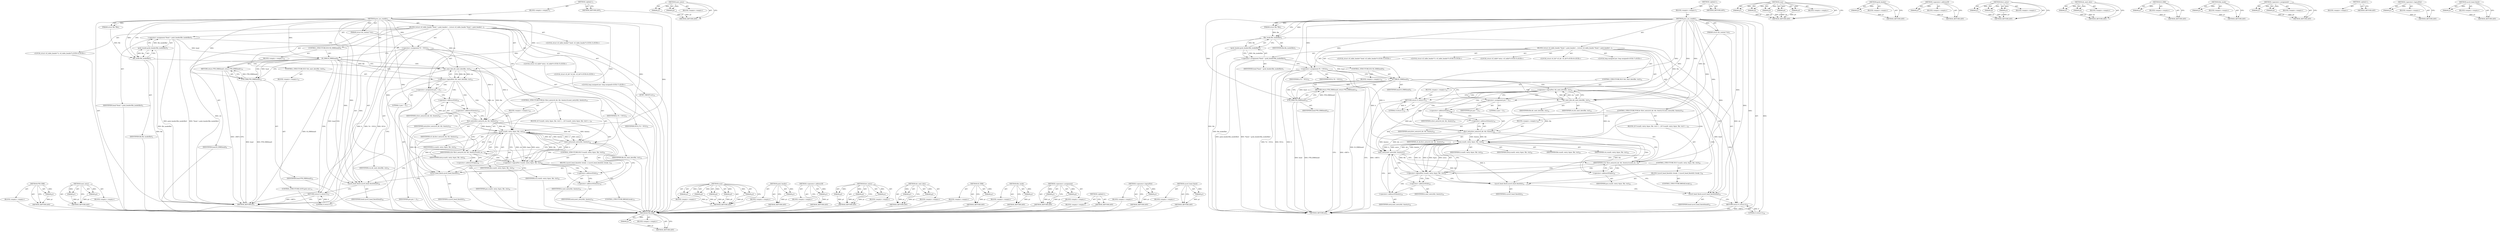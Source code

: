 digraph "sysctl_head_finish" {
vulnerable_121 [label=<(METHOD,PTR_ERR)>];
vulnerable_122 [label=<(PARAM,p1)>];
vulnerable_123 [label=<(BLOCK,&lt;empty&gt;,&lt;empty&gt;)>];
vulnerable_124 [label=<(METHOD_RETURN,ANY)>];
vulnerable_144 [label=<(METHOD,next_entry)>];
vulnerable_145 [label=<(PARAM,p1)>];
vulnerable_146 [label=<(PARAM,p2)>];
vulnerable_147 [label=<(BLOCK,&lt;empty&gt;,&lt;empty&gt;)>];
vulnerable_148 [label=<(METHOD_RETURN,ANY)>];
vulnerable_6 [label=<(METHOD,&lt;global&gt;)<SUB>1</SUB>>];
vulnerable_7 [label=<(BLOCK,&lt;empty&gt;,&lt;empty&gt;)<SUB>1</SUB>>];
vulnerable_8 [label=<(METHOD,proc_sys_readdir)<SUB>1</SUB>>];
vulnerable_9 [label=<(PARAM,struct file *file)<SUB>1</SUB>>];
vulnerable_10 [label=<(PARAM,struct dir_context *ctx)<SUB>1</SUB>>];
vulnerable_11 [label=<(BLOCK,{
	struct ctl_table_header *head = grab_header(...,{
	struct ctl_table_header *head = grab_header(...)<SUB>2</SUB>>];
vulnerable_12 [label="<(LOCAL,struct ctl_table_header* head: ctl_table_header*)<SUB>3</SUB>>"];
vulnerable_13 [label=<(&lt;operator&gt;.assignment,*head = grab_header(file_inode(file)))<SUB>3</SUB>>];
vulnerable_14 [label=<(IDENTIFIER,head,*head = grab_header(file_inode(file)))<SUB>3</SUB>>];
vulnerable_15 [label=<(grab_header,grab_header(file_inode(file)))<SUB>3</SUB>>];
vulnerable_16 [label=<(file_inode,file_inode(file))<SUB>3</SUB>>];
vulnerable_17 [label=<(IDENTIFIER,file,file_inode(file))<SUB>3</SUB>>];
vulnerable_18 [label="<(LOCAL,struct ctl_table_header* h: ctl_table_header*)<SUB>4</SUB>>"];
vulnerable_19 [label=<(&lt;operator&gt;.assignment,*h = NULL)<SUB>4</SUB>>];
vulnerable_20 [label=<(IDENTIFIER,h,*h = NULL)<SUB>4</SUB>>];
vulnerable_21 [label=<(IDENTIFIER,NULL,*h = NULL)<SUB>4</SUB>>];
vulnerable_22 [label="<(LOCAL,struct ctl_table* entry: ctl_table*)<SUB>5</SUB>>"];
vulnerable_23 [label="<(LOCAL,struct ctl_dir* ctl_dir: ctl_dir*)<SUB>6</SUB>>"];
vulnerable_24 [label="<(LOCAL,long unsigned pos: long unsigned)<SUB>7</SUB>>"];
vulnerable_25 [label=<(CONTROL_STRUCTURE,IF,if (IS_ERR(head)))<SUB>9</SUB>>];
vulnerable_26 [label=<(IS_ERR,IS_ERR(head))<SUB>9</SUB>>];
vulnerable_27 [label=<(IDENTIFIER,head,IS_ERR(head))<SUB>9</SUB>>];
vulnerable_28 [label=<(BLOCK,&lt;empty&gt;,&lt;empty&gt;)<SUB>10</SUB>>];
vulnerable_29 [label=<(RETURN,return PTR_ERR(head);,return PTR_ERR(head);)<SUB>10</SUB>>];
vulnerable_30 [label=<(PTR_ERR,PTR_ERR(head))<SUB>10</SUB>>];
vulnerable_31 [label=<(IDENTIFIER,head,PTR_ERR(head))<SUB>10</SUB>>];
vulnerable_32 [label=<(CONTROL_STRUCTURE,IF,if (!dir_emit_dots(file, ctx)))<SUB>14</SUB>>];
vulnerable_33 [label=<(&lt;operator&gt;.logicalNot,!dir_emit_dots(file, ctx))<SUB>14</SUB>>];
vulnerable_34 [label=<(dir_emit_dots,dir_emit_dots(file, ctx))<SUB>14</SUB>>];
vulnerable_35 [label=<(IDENTIFIER,file,dir_emit_dots(file, ctx))<SUB>14</SUB>>];
vulnerable_36 [label=<(IDENTIFIER,ctx,dir_emit_dots(file, ctx))<SUB>14</SUB>>];
vulnerable_37 [label=<(BLOCK,&lt;empty&gt;,&lt;empty&gt;)<SUB>15</SUB>>];
vulnerable_38 [label=<(RETURN,return 0;,return 0;)<SUB>15</SUB>>];
vulnerable_39 [label=<(LITERAL,0,return 0;)<SUB>15</SUB>>];
vulnerable_40 [label=<(&lt;operator&gt;.assignment,pos = 2)<SUB>17</SUB>>];
vulnerable_41 [label=<(IDENTIFIER,pos,pos = 2)<SUB>17</SUB>>];
vulnerable_42 [label=<(LITERAL,2,pos = 2)<SUB>17</SUB>>];
vulnerable_43 [label=<(CONTROL_STRUCTURE,FOR,for (first_entry(ctl_dir, &amp;h, &amp;entry);h;next_entry(&amp;h, &amp;entry)))<SUB>19</SUB>>];
vulnerable_44 [label=<(BLOCK,&lt;empty&gt;,&lt;empty&gt;)<SUB>19</SUB>>];
vulnerable_45 [label=<(first_entry,first_entry(ctl_dir, &amp;h, &amp;entry))<SUB>19</SUB>>];
vulnerable_46 [label=<(IDENTIFIER,ctl_dir,first_entry(ctl_dir, &amp;h, &amp;entry))<SUB>19</SUB>>];
vulnerable_47 [label=<(&lt;operator&gt;.addressOf,&amp;h)<SUB>19</SUB>>];
vulnerable_48 [label=<(IDENTIFIER,h,first_entry(ctl_dir, &amp;h, &amp;entry))<SUB>19</SUB>>];
vulnerable_49 [label=<(&lt;operator&gt;.addressOf,&amp;entry)<SUB>19</SUB>>];
vulnerable_50 [label=<(IDENTIFIER,entry,first_entry(ctl_dir, &amp;h, &amp;entry))<SUB>19</SUB>>];
vulnerable_51 [label=<(IDENTIFIER,h,for (first_entry(ctl_dir, &amp;h, &amp;entry);h;next_en...)<SUB>19</SUB>>];
vulnerable_52 [label=<(next_entry,next_entry(&amp;h, &amp;entry))<SUB>19</SUB>>];
vulnerable_53 [label=<(&lt;operator&gt;.addressOf,&amp;h)<SUB>19</SUB>>];
vulnerable_54 [label=<(IDENTIFIER,h,next_entry(&amp;h, &amp;entry))<SUB>19</SUB>>];
vulnerable_55 [label=<(&lt;operator&gt;.addressOf,&amp;entry)<SUB>19</SUB>>];
vulnerable_56 [label=<(IDENTIFIER,entry,next_entry(&amp;h, &amp;entry))<SUB>19</SUB>>];
vulnerable_57 [label=<(BLOCK,{
		if (!scan(h, entry, &amp;pos, file, ctx)) {
			...,{
		if (!scan(h, entry, &amp;pos, file, ctx)) {
			...)<SUB>19</SUB>>];
vulnerable_58 [label=<(CONTROL_STRUCTURE,IF,if (!scan(h, entry, &amp;pos, file, ctx)))<SUB>20</SUB>>];
vulnerable_59 [label=<(&lt;operator&gt;.logicalNot,!scan(h, entry, &amp;pos, file, ctx))<SUB>20</SUB>>];
vulnerable_60 [label=<(scan,scan(h, entry, &amp;pos, file, ctx))<SUB>20</SUB>>];
vulnerable_61 [label=<(IDENTIFIER,h,scan(h, entry, &amp;pos, file, ctx))<SUB>20</SUB>>];
vulnerable_62 [label=<(IDENTIFIER,entry,scan(h, entry, &amp;pos, file, ctx))<SUB>20</SUB>>];
vulnerable_63 [label=<(&lt;operator&gt;.addressOf,&amp;pos)<SUB>20</SUB>>];
vulnerable_64 [label=<(IDENTIFIER,pos,scan(h, entry, &amp;pos, file, ctx))<SUB>20</SUB>>];
vulnerable_65 [label=<(IDENTIFIER,file,scan(h, entry, &amp;pos, file, ctx))<SUB>20</SUB>>];
vulnerable_66 [label=<(IDENTIFIER,ctx,scan(h, entry, &amp;pos, file, ctx))<SUB>20</SUB>>];
vulnerable_67 [label=<(BLOCK,{
			sysctl_head_finish(h);
 			break;
 		},{
			sysctl_head_finish(h);
 			break;
 		})<SUB>20</SUB>>];
vulnerable_68 [label=<(sysctl_head_finish,sysctl_head_finish(h))<SUB>21</SUB>>];
vulnerable_69 [label=<(IDENTIFIER,h,sysctl_head_finish(h))<SUB>21</SUB>>];
vulnerable_70 [label=<(CONTROL_STRUCTURE,BREAK,break;)<SUB>22</SUB>>];
vulnerable_71 [label=<(sysctl_head_finish,sysctl_head_finish(head))<SUB>25</SUB>>];
vulnerable_72 [label=<(IDENTIFIER,head,sysctl_head_finish(head))<SUB>25</SUB>>];
vulnerable_73 [label=<(RETURN,return 0;,return 0;)<SUB>26</SUB>>];
vulnerable_74 [label=<(LITERAL,0,return 0;)<SUB>26</SUB>>];
vulnerable_75 [label=<(METHOD_RETURN,int)<SUB>1</SUB>>];
vulnerable_77 [label=<(METHOD_RETURN,ANY)<SUB>1</SUB>>];
vulnerable_149 [label=<(METHOD,scan)>];
vulnerable_150 [label=<(PARAM,p1)>];
vulnerable_151 [label=<(PARAM,p2)>];
vulnerable_152 [label=<(PARAM,p3)>];
vulnerable_153 [label=<(PARAM,p4)>];
vulnerable_154 [label=<(PARAM,p5)>];
vulnerable_155 [label=<(BLOCK,&lt;empty&gt;,&lt;empty&gt;)>];
vulnerable_156 [label=<(METHOD_RETURN,ANY)>];
vulnerable_109 [label=<(METHOD,grab_header)>];
vulnerable_110 [label=<(PARAM,p1)>];
vulnerable_111 [label=<(BLOCK,&lt;empty&gt;,&lt;empty&gt;)>];
vulnerable_112 [label=<(METHOD_RETURN,ANY)>];
vulnerable_140 [label=<(METHOD,&lt;operator&gt;.addressOf)>];
vulnerable_141 [label=<(PARAM,p1)>];
vulnerable_142 [label=<(BLOCK,&lt;empty&gt;,&lt;empty&gt;)>];
vulnerable_143 [label=<(METHOD_RETURN,ANY)>];
vulnerable_134 [label=<(METHOD,first_entry)>];
vulnerable_135 [label=<(PARAM,p1)>];
vulnerable_136 [label=<(PARAM,p2)>];
vulnerable_137 [label=<(PARAM,p3)>];
vulnerable_138 [label=<(BLOCK,&lt;empty&gt;,&lt;empty&gt;)>];
vulnerable_139 [label=<(METHOD_RETURN,ANY)>];
vulnerable_129 [label=<(METHOD,dir_emit_dots)>];
vulnerable_130 [label=<(PARAM,p1)>];
vulnerable_131 [label=<(PARAM,p2)>];
vulnerable_132 [label=<(BLOCK,&lt;empty&gt;,&lt;empty&gt;)>];
vulnerable_133 [label=<(METHOD_RETURN,ANY)>];
vulnerable_117 [label=<(METHOD,IS_ERR)>];
vulnerable_118 [label=<(PARAM,p1)>];
vulnerable_119 [label=<(BLOCK,&lt;empty&gt;,&lt;empty&gt;)>];
vulnerable_120 [label=<(METHOD_RETURN,ANY)>];
vulnerable_113 [label=<(METHOD,file_inode)>];
vulnerable_114 [label=<(PARAM,p1)>];
vulnerable_115 [label=<(BLOCK,&lt;empty&gt;,&lt;empty&gt;)>];
vulnerable_116 [label=<(METHOD_RETURN,ANY)>];
vulnerable_104 [label=<(METHOD,&lt;operator&gt;.assignment)>];
vulnerable_105 [label=<(PARAM,p1)>];
vulnerable_106 [label=<(PARAM,p2)>];
vulnerable_107 [label=<(BLOCK,&lt;empty&gt;,&lt;empty&gt;)>];
vulnerable_108 [label=<(METHOD_RETURN,ANY)>];
vulnerable_98 [label=<(METHOD,&lt;global&gt;)<SUB>1</SUB>>];
vulnerable_99 [label=<(BLOCK,&lt;empty&gt;,&lt;empty&gt;)>];
vulnerable_100 [label=<(METHOD_RETURN,ANY)>];
vulnerable_125 [label=<(METHOD,&lt;operator&gt;.logicalNot)>];
vulnerable_126 [label=<(PARAM,p1)>];
vulnerable_127 [label=<(BLOCK,&lt;empty&gt;,&lt;empty&gt;)>];
vulnerable_128 [label=<(METHOD_RETURN,ANY)>];
vulnerable_157 [label=<(METHOD,sysctl_head_finish)>];
vulnerable_158 [label=<(PARAM,p1)>];
vulnerable_159 [label=<(BLOCK,&lt;empty&gt;,&lt;empty&gt;)>];
vulnerable_160 [label=<(METHOD_RETURN,ANY)>];
fixed_121 [label=<(METHOD,PTR_ERR)>];
fixed_122 [label=<(PARAM,p1)>];
fixed_123 [label=<(BLOCK,&lt;empty&gt;,&lt;empty&gt;)>];
fixed_124 [label=<(METHOD_RETURN,ANY)>];
fixed_144 [label=<(METHOD,next_entry)>];
fixed_145 [label=<(PARAM,p1)>];
fixed_146 [label=<(PARAM,p2)>];
fixed_147 [label=<(BLOCK,&lt;empty&gt;,&lt;empty&gt;)>];
fixed_148 [label=<(METHOD_RETURN,ANY)>];
fixed_6 [label=<(METHOD,&lt;global&gt;)<SUB>1</SUB>>];
fixed_7 [label=<(BLOCK,&lt;empty&gt;,&lt;empty&gt;)<SUB>1</SUB>>];
fixed_8 [label=<(METHOD,proc_sys_readdir)<SUB>1</SUB>>];
fixed_9 [label=<(PARAM,struct file *file)<SUB>1</SUB>>];
fixed_10 [label=<(PARAM,struct dir_context *ctx)<SUB>1</SUB>>];
fixed_11 [label=<(BLOCK,{
	struct ctl_table_header *head = grab_header(...,{
	struct ctl_table_header *head = grab_header(...)<SUB>2</SUB>>];
fixed_12 [label="<(LOCAL,struct ctl_table_header* head: ctl_table_header*)<SUB>3</SUB>>"];
fixed_13 [label=<(&lt;operator&gt;.assignment,*head = grab_header(file_inode(file)))<SUB>3</SUB>>];
fixed_14 [label=<(IDENTIFIER,head,*head = grab_header(file_inode(file)))<SUB>3</SUB>>];
fixed_15 [label=<(grab_header,grab_header(file_inode(file)))<SUB>3</SUB>>];
fixed_16 [label=<(file_inode,file_inode(file))<SUB>3</SUB>>];
fixed_17 [label=<(IDENTIFIER,file,file_inode(file))<SUB>3</SUB>>];
fixed_18 [label="<(LOCAL,struct ctl_table_header* h: ctl_table_header*)<SUB>4</SUB>>"];
fixed_19 [label=<(&lt;operator&gt;.assignment,*h = NULL)<SUB>4</SUB>>];
fixed_20 [label=<(IDENTIFIER,h,*h = NULL)<SUB>4</SUB>>];
fixed_21 [label=<(IDENTIFIER,NULL,*h = NULL)<SUB>4</SUB>>];
fixed_22 [label="<(LOCAL,struct ctl_table* entry: ctl_table*)<SUB>5</SUB>>"];
fixed_23 [label="<(LOCAL,struct ctl_dir* ctl_dir: ctl_dir*)<SUB>6</SUB>>"];
fixed_24 [label="<(LOCAL,long unsigned pos: long unsigned)<SUB>7</SUB>>"];
fixed_25 [label=<(CONTROL_STRUCTURE,IF,if (IS_ERR(head)))<SUB>9</SUB>>];
fixed_26 [label=<(IS_ERR,IS_ERR(head))<SUB>9</SUB>>];
fixed_27 [label=<(IDENTIFIER,head,IS_ERR(head))<SUB>9</SUB>>];
fixed_28 [label=<(BLOCK,&lt;empty&gt;,&lt;empty&gt;)<SUB>10</SUB>>];
fixed_29 [label=<(RETURN,return PTR_ERR(head);,return PTR_ERR(head);)<SUB>10</SUB>>];
fixed_30 [label=<(PTR_ERR,PTR_ERR(head))<SUB>10</SUB>>];
fixed_31 [label=<(IDENTIFIER,head,PTR_ERR(head))<SUB>10</SUB>>];
fixed_32 [label=<(CONTROL_STRUCTURE,IF,if (!dir_emit_dots(file, ctx)))<SUB>14</SUB>>];
fixed_33 [label=<(&lt;operator&gt;.logicalNot,!dir_emit_dots(file, ctx))<SUB>14</SUB>>];
fixed_34 [label=<(dir_emit_dots,dir_emit_dots(file, ctx))<SUB>14</SUB>>];
fixed_35 [label=<(IDENTIFIER,file,dir_emit_dots(file, ctx))<SUB>14</SUB>>];
fixed_36 [label=<(IDENTIFIER,ctx,dir_emit_dots(file, ctx))<SUB>14</SUB>>];
fixed_37 [label=<(BLOCK,&lt;empty&gt;,&lt;empty&gt;)<SUB>15</SUB>>];
fixed_38 [label=<(CONTROL_STRUCTURE,GOTO,goto out;)<SUB>15</SUB>>];
fixed_39 [label=<(&lt;operator&gt;.assignment,pos = 2)<SUB>17</SUB>>];
fixed_40 [label=<(IDENTIFIER,pos,pos = 2)<SUB>17</SUB>>];
fixed_41 [label=<(LITERAL,2,pos = 2)<SUB>17</SUB>>];
fixed_42 [label=<(CONTROL_STRUCTURE,FOR,for (first_entry(ctl_dir, &amp;h, &amp;entry);h;next_entry(&amp;h, &amp;entry)))<SUB>19</SUB>>];
fixed_43 [label=<(BLOCK,&lt;empty&gt;,&lt;empty&gt;)<SUB>19</SUB>>];
fixed_44 [label=<(first_entry,first_entry(ctl_dir, &amp;h, &amp;entry))<SUB>19</SUB>>];
fixed_45 [label=<(IDENTIFIER,ctl_dir,first_entry(ctl_dir, &amp;h, &amp;entry))<SUB>19</SUB>>];
fixed_46 [label=<(&lt;operator&gt;.addressOf,&amp;h)<SUB>19</SUB>>];
fixed_47 [label=<(IDENTIFIER,h,first_entry(ctl_dir, &amp;h, &amp;entry))<SUB>19</SUB>>];
fixed_48 [label=<(&lt;operator&gt;.addressOf,&amp;entry)<SUB>19</SUB>>];
fixed_49 [label=<(IDENTIFIER,entry,first_entry(ctl_dir, &amp;h, &amp;entry))<SUB>19</SUB>>];
fixed_50 [label=<(IDENTIFIER,h,for (first_entry(ctl_dir, &amp;h, &amp;entry);h;next_en...)<SUB>19</SUB>>];
fixed_51 [label=<(next_entry,next_entry(&amp;h, &amp;entry))<SUB>19</SUB>>];
fixed_52 [label=<(&lt;operator&gt;.addressOf,&amp;h)<SUB>19</SUB>>];
fixed_53 [label=<(IDENTIFIER,h,next_entry(&amp;h, &amp;entry))<SUB>19</SUB>>];
fixed_54 [label=<(&lt;operator&gt;.addressOf,&amp;entry)<SUB>19</SUB>>];
fixed_55 [label=<(IDENTIFIER,entry,next_entry(&amp;h, &amp;entry))<SUB>19</SUB>>];
fixed_56 [label=<(BLOCK,{
		if (!scan(h, entry, &amp;pos, file, ctx)) {
			...,{
		if (!scan(h, entry, &amp;pos, file, ctx)) {
			...)<SUB>19</SUB>>];
fixed_57 [label=<(CONTROL_STRUCTURE,IF,if (!scan(h, entry, &amp;pos, file, ctx)))<SUB>20</SUB>>];
fixed_58 [label=<(&lt;operator&gt;.logicalNot,!scan(h, entry, &amp;pos, file, ctx))<SUB>20</SUB>>];
fixed_59 [label=<(scan,scan(h, entry, &amp;pos, file, ctx))<SUB>20</SUB>>];
fixed_60 [label=<(IDENTIFIER,h,scan(h, entry, &amp;pos, file, ctx))<SUB>20</SUB>>];
fixed_61 [label=<(IDENTIFIER,entry,scan(h, entry, &amp;pos, file, ctx))<SUB>20</SUB>>];
fixed_62 [label=<(&lt;operator&gt;.addressOf,&amp;pos)<SUB>20</SUB>>];
fixed_63 [label=<(IDENTIFIER,pos,scan(h, entry, &amp;pos, file, ctx))<SUB>20</SUB>>];
fixed_64 [label=<(IDENTIFIER,file,scan(h, entry, &amp;pos, file, ctx))<SUB>20</SUB>>];
fixed_65 [label=<(IDENTIFIER,ctx,scan(h, entry, &amp;pos, file, ctx))<SUB>20</SUB>>];
fixed_66 [label=<(BLOCK,{
			sysctl_head_finish(h);
 			break;
 		},{
			sysctl_head_finish(h);
 			break;
 		})<SUB>20</SUB>>];
fixed_67 [label=<(sysctl_head_finish,sysctl_head_finish(h))<SUB>21</SUB>>];
fixed_68 [label=<(IDENTIFIER,h,sysctl_head_finish(h))<SUB>21</SUB>>];
fixed_69 [label=<(CONTROL_STRUCTURE,BREAK,break;)<SUB>22</SUB>>];
fixed_70 [label=<(JUMP_TARGET,out)<SUB>25</SUB>>];
fixed_71 [label=<(sysctl_head_finish,sysctl_head_finish(head))<SUB>26</SUB>>];
fixed_72 [label=<(IDENTIFIER,head,sysctl_head_finish(head))<SUB>26</SUB>>];
fixed_73 [label=<(RETURN,return 0;,return 0;)<SUB>27</SUB>>];
fixed_74 [label=<(LITERAL,0,return 0;)<SUB>27</SUB>>];
fixed_75 [label=<(METHOD_RETURN,int)<SUB>1</SUB>>];
fixed_77 [label=<(METHOD_RETURN,ANY)<SUB>1</SUB>>];
fixed_149 [label=<(METHOD,scan)>];
fixed_150 [label=<(PARAM,p1)>];
fixed_151 [label=<(PARAM,p2)>];
fixed_152 [label=<(PARAM,p3)>];
fixed_153 [label=<(PARAM,p4)>];
fixed_154 [label=<(PARAM,p5)>];
fixed_155 [label=<(BLOCK,&lt;empty&gt;,&lt;empty&gt;)>];
fixed_156 [label=<(METHOD_RETURN,ANY)>];
fixed_109 [label=<(METHOD,grab_header)>];
fixed_110 [label=<(PARAM,p1)>];
fixed_111 [label=<(BLOCK,&lt;empty&gt;,&lt;empty&gt;)>];
fixed_112 [label=<(METHOD_RETURN,ANY)>];
fixed_140 [label=<(METHOD,&lt;operator&gt;.addressOf)>];
fixed_141 [label=<(PARAM,p1)>];
fixed_142 [label=<(BLOCK,&lt;empty&gt;,&lt;empty&gt;)>];
fixed_143 [label=<(METHOD_RETURN,ANY)>];
fixed_134 [label=<(METHOD,first_entry)>];
fixed_135 [label=<(PARAM,p1)>];
fixed_136 [label=<(PARAM,p2)>];
fixed_137 [label=<(PARAM,p3)>];
fixed_138 [label=<(BLOCK,&lt;empty&gt;,&lt;empty&gt;)>];
fixed_139 [label=<(METHOD_RETURN,ANY)>];
fixed_129 [label=<(METHOD,dir_emit_dots)>];
fixed_130 [label=<(PARAM,p1)>];
fixed_131 [label=<(PARAM,p2)>];
fixed_132 [label=<(BLOCK,&lt;empty&gt;,&lt;empty&gt;)>];
fixed_133 [label=<(METHOD_RETURN,ANY)>];
fixed_117 [label=<(METHOD,IS_ERR)>];
fixed_118 [label=<(PARAM,p1)>];
fixed_119 [label=<(BLOCK,&lt;empty&gt;,&lt;empty&gt;)>];
fixed_120 [label=<(METHOD_RETURN,ANY)>];
fixed_113 [label=<(METHOD,file_inode)>];
fixed_114 [label=<(PARAM,p1)>];
fixed_115 [label=<(BLOCK,&lt;empty&gt;,&lt;empty&gt;)>];
fixed_116 [label=<(METHOD_RETURN,ANY)>];
fixed_104 [label=<(METHOD,&lt;operator&gt;.assignment)>];
fixed_105 [label=<(PARAM,p1)>];
fixed_106 [label=<(PARAM,p2)>];
fixed_107 [label=<(BLOCK,&lt;empty&gt;,&lt;empty&gt;)>];
fixed_108 [label=<(METHOD_RETURN,ANY)>];
fixed_98 [label=<(METHOD,&lt;global&gt;)<SUB>1</SUB>>];
fixed_99 [label=<(BLOCK,&lt;empty&gt;,&lt;empty&gt;)>];
fixed_100 [label=<(METHOD_RETURN,ANY)>];
fixed_125 [label=<(METHOD,&lt;operator&gt;.logicalNot)>];
fixed_126 [label=<(PARAM,p1)>];
fixed_127 [label=<(BLOCK,&lt;empty&gt;,&lt;empty&gt;)>];
fixed_128 [label=<(METHOD_RETURN,ANY)>];
fixed_157 [label=<(METHOD,sysctl_head_finish)>];
fixed_158 [label=<(PARAM,p1)>];
fixed_159 [label=<(BLOCK,&lt;empty&gt;,&lt;empty&gt;)>];
fixed_160 [label=<(METHOD_RETURN,ANY)>];
vulnerable_121 -> vulnerable_122  [key=0, label="AST: "];
vulnerable_121 -> vulnerable_122  [key=1, label="DDG: "];
vulnerable_121 -> vulnerable_123  [key=0, label="AST: "];
vulnerable_121 -> vulnerable_124  [key=0, label="AST: "];
vulnerable_121 -> vulnerable_124  [key=1, label="CFG: "];
vulnerable_122 -> vulnerable_124  [key=0, label="DDG: p1"];
vulnerable_144 -> vulnerable_145  [key=0, label="AST: "];
vulnerable_144 -> vulnerable_145  [key=1, label="DDG: "];
vulnerable_144 -> vulnerable_147  [key=0, label="AST: "];
vulnerable_144 -> vulnerable_146  [key=0, label="AST: "];
vulnerable_144 -> vulnerable_146  [key=1, label="DDG: "];
vulnerable_144 -> vulnerable_148  [key=0, label="AST: "];
vulnerable_144 -> vulnerable_148  [key=1, label="CFG: "];
vulnerable_145 -> vulnerable_148  [key=0, label="DDG: p1"];
vulnerable_146 -> vulnerable_148  [key=0, label="DDG: p2"];
vulnerable_6 -> vulnerable_7  [key=0, label="AST: "];
vulnerable_6 -> vulnerable_77  [key=0, label="AST: "];
vulnerable_6 -> vulnerable_77  [key=1, label="CFG: "];
vulnerable_7 -> vulnerable_8  [key=0, label="AST: "];
vulnerable_8 -> vulnerable_9  [key=0, label="AST: "];
vulnerable_8 -> vulnerable_9  [key=1, label="DDG: "];
vulnerable_8 -> vulnerable_10  [key=0, label="AST: "];
vulnerable_8 -> vulnerable_10  [key=1, label="DDG: "];
vulnerable_8 -> vulnerable_11  [key=0, label="AST: "];
vulnerable_8 -> vulnerable_75  [key=0, label="AST: "];
vulnerable_8 -> vulnerable_16  [key=0, label="CFG: "];
vulnerable_8 -> vulnerable_16  [key=1, label="DDG: "];
vulnerable_8 -> vulnerable_19  [key=0, label="DDG: "];
vulnerable_8 -> vulnerable_40  [key=0, label="DDG: "];
vulnerable_8 -> vulnerable_73  [key=0, label="DDG: "];
vulnerable_8 -> vulnerable_51  [key=0, label="DDG: "];
vulnerable_8 -> vulnerable_71  [key=0, label="DDG: "];
vulnerable_8 -> vulnerable_74  [key=0, label="DDG: "];
vulnerable_8 -> vulnerable_26  [key=0, label="DDG: "];
vulnerable_8 -> vulnerable_38  [key=0, label="DDG: "];
vulnerable_8 -> vulnerable_52  [key=0, label="DDG: "];
vulnerable_8 -> vulnerable_34  [key=0, label="DDG: "];
vulnerable_8 -> vulnerable_39  [key=0, label="DDG: "];
vulnerable_8 -> vulnerable_45  [key=0, label="DDG: "];
vulnerable_8 -> vulnerable_30  [key=0, label="DDG: "];
vulnerable_8 -> vulnerable_60  [key=0, label="DDG: "];
vulnerable_8 -> vulnerable_68  [key=0, label="DDG: "];
vulnerable_9 -> vulnerable_16  [key=0, label="DDG: file"];
vulnerable_10 -> vulnerable_75  [key=0, label="DDG: ctx"];
vulnerable_10 -> vulnerable_34  [key=0, label="DDG: ctx"];
vulnerable_11 -> vulnerable_12  [key=0, label="AST: "];
vulnerable_11 -> vulnerable_13  [key=0, label="AST: "];
vulnerable_11 -> vulnerable_18  [key=0, label="AST: "];
vulnerable_11 -> vulnerable_19  [key=0, label="AST: "];
vulnerable_11 -> vulnerable_22  [key=0, label="AST: "];
vulnerable_11 -> vulnerable_23  [key=0, label="AST: "];
vulnerable_11 -> vulnerable_24  [key=0, label="AST: "];
vulnerable_11 -> vulnerable_25  [key=0, label="AST: "];
vulnerable_11 -> vulnerable_32  [key=0, label="AST: "];
vulnerable_11 -> vulnerable_40  [key=0, label="AST: "];
vulnerable_11 -> vulnerable_43  [key=0, label="AST: "];
vulnerable_11 -> vulnerable_71  [key=0, label="AST: "];
vulnerable_11 -> vulnerable_73  [key=0, label="AST: "];
vulnerable_13 -> vulnerable_14  [key=0, label="AST: "];
vulnerable_13 -> vulnerable_15  [key=0, label="AST: "];
vulnerable_13 -> vulnerable_19  [key=0, label="CFG: "];
vulnerable_13 -> vulnerable_75  [key=0, label="DDG: grab_header(file_inode(file))"];
vulnerable_13 -> vulnerable_75  [key=1, label="DDG: *head = grab_header(file_inode(file))"];
vulnerable_13 -> vulnerable_26  [key=0, label="DDG: head"];
vulnerable_15 -> vulnerable_16  [key=0, label="AST: "];
vulnerable_15 -> vulnerable_13  [key=0, label="CFG: "];
vulnerable_15 -> vulnerable_13  [key=1, label="DDG: file_inode(file)"];
vulnerable_15 -> vulnerable_75  [key=0, label="DDG: file_inode(file)"];
vulnerable_16 -> vulnerable_17  [key=0, label="AST: "];
vulnerable_16 -> vulnerable_15  [key=0, label="CFG: "];
vulnerable_16 -> vulnerable_15  [key=1, label="DDG: file"];
vulnerable_16 -> vulnerable_75  [key=0, label="DDG: file"];
vulnerable_16 -> vulnerable_34  [key=0, label="DDG: file"];
vulnerable_19 -> vulnerable_20  [key=0, label="AST: "];
vulnerable_19 -> vulnerable_21  [key=0, label="AST: "];
vulnerable_19 -> vulnerable_26  [key=0, label="CFG: "];
vulnerable_19 -> vulnerable_75  [key=0, label="DDG: h"];
vulnerable_19 -> vulnerable_75  [key=1, label="DDG: *h = NULL"];
vulnerable_19 -> vulnerable_75  [key=2, label="DDG: NULL"];
vulnerable_19 -> vulnerable_45  [key=0, label="DDG: h"];
vulnerable_19 -> vulnerable_60  [key=0, label="DDG: h"];
vulnerable_25 -> vulnerable_26  [key=0, label="AST: "];
vulnerable_25 -> vulnerable_28  [key=0, label="AST: "];
vulnerable_26 -> vulnerable_27  [key=0, label="AST: "];
vulnerable_26 -> vulnerable_30  [key=0, label="CFG: "];
vulnerable_26 -> vulnerable_30  [key=1, label="DDG: head"];
vulnerable_26 -> vulnerable_30  [key=2, label="CDG: "];
vulnerable_26 -> vulnerable_34  [key=0, label="CFG: "];
vulnerable_26 -> vulnerable_34  [key=1, label="CDG: "];
vulnerable_26 -> vulnerable_75  [key=0, label="DDG: IS_ERR(head)"];
vulnerable_26 -> vulnerable_71  [key=0, label="DDG: head"];
vulnerable_26 -> vulnerable_33  [key=0, label="CDG: "];
vulnerable_26 -> vulnerable_29  [key=0, label="CDG: "];
vulnerable_28 -> vulnerable_29  [key=0, label="AST: "];
vulnerable_29 -> vulnerable_30  [key=0, label="AST: "];
vulnerable_29 -> vulnerable_75  [key=0, label="CFG: "];
vulnerable_29 -> vulnerable_75  [key=1, label="DDG: &lt;RET&gt;"];
vulnerable_30 -> vulnerable_31  [key=0, label="AST: "];
vulnerable_30 -> vulnerable_29  [key=0, label="CFG: "];
vulnerable_30 -> vulnerable_29  [key=1, label="DDG: PTR_ERR(head)"];
vulnerable_30 -> vulnerable_75  [key=0, label="DDG: head"];
vulnerable_30 -> vulnerable_75  [key=1, label="DDG: PTR_ERR(head)"];
vulnerable_32 -> vulnerable_33  [key=0, label="AST: "];
vulnerable_32 -> vulnerable_37  [key=0, label="AST: "];
vulnerable_33 -> vulnerable_34  [key=0, label="AST: "];
vulnerable_33 -> vulnerable_38  [key=0, label="CFG: "];
vulnerable_33 -> vulnerable_38  [key=1, label="CDG: "];
vulnerable_33 -> vulnerable_40  [key=0, label="CFG: "];
vulnerable_33 -> vulnerable_40  [key=1, label="CDG: "];
vulnerable_33 -> vulnerable_47  [key=0, label="CDG: "];
vulnerable_33 -> vulnerable_49  [key=0, label="CDG: "];
vulnerable_33 -> vulnerable_73  [key=0, label="CDG: "];
vulnerable_33 -> vulnerable_51  [key=0, label="CDG: "];
vulnerable_33 -> vulnerable_71  [key=0, label="CDG: "];
vulnerable_33 -> vulnerable_45  [key=0, label="CDG: "];
vulnerable_34 -> vulnerable_35  [key=0, label="AST: "];
vulnerable_34 -> vulnerable_36  [key=0, label="AST: "];
vulnerable_34 -> vulnerable_33  [key=0, label="CFG: "];
vulnerable_34 -> vulnerable_33  [key=1, label="DDG: file"];
vulnerable_34 -> vulnerable_33  [key=2, label="DDG: ctx"];
vulnerable_34 -> vulnerable_60  [key=0, label="DDG: file"];
vulnerable_34 -> vulnerable_60  [key=1, label="DDG: ctx"];
vulnerable_37 -> vulnerable_38  [key=0, label="AST: "];
vulnerable_38 -> vulnerable_39  [key=0, label="AST: "];
vulnerable_38 -> vulnerable_75  [key=0, label="CFG: "];
vulnerable_38 -> vulnerable_75  [key=1, label="DDG: &lt;RET&gt;"];
vulnerable_39 -> vulnerable_38  [key=0, label="DDG: 0"];
vulnerable_40 -> vulnerable_41  [key=0, label="AST: "];
vulnerable_40 -> vulnerable_42  [key=0, label="AST: "];
vulnerable_40 -> vulnerable_47  [key=0, label="CFG: "];
vulnerable_40 -> vulnerable_60  [key=0, label="DDG: pos"];
vulnerable_43 -> vulnerable_44  [key=0, label="AST: "];
vulnerable_43 -> vulnerable_51  [key=0, label="AST: "];
vulnerable_43 -> vulnerable_52  [key=0, label="AST: "];
vulnerable_43 -> vulnerable_57  [key=0, label="AST: "];
vulnerable_44 -> vulnerable_45  [key=0, label="AST: "];
vulnerable_45 -> vulnerable_46  [key=0, label="AST: "];
vulnerable_45 -> vulnerable_47  [key=0, label="AST: "];
vulnerable_45 -> vulnerable_49  [key=0, label="AST: "];
vulnerable_45 -> vulnerable_51  [key=0, label="CFG: "];
vulnerable_45 -> vulnerable_52  [key=0, label="DDG: &amp;h"];
vulnerable_45 -> vulnerable_52  [key=1, label="DDG: &amp;entry"];
vulnerable_45 -> vulnerable_60  [key=0, label="DDG: &amp;h"];
vulnerable_45 -> vulnerable_60  [key=1, label="DDG: &amp;entry"];
vulnerable_45 -> vulnerable_68  [key=0, label="DDG: &amp;h"];
vulnerable_47 -> vulnerable_48  [key=0, label="AST: "];
vulnerable_47 -> vulnerable_49  [key=0, label="CFG: "];
vulnerable_49 -> vulnerable_50  [key=0, label="AST: "];
vulnerable_49 -> vulnerable_45  [key=0, label="CFG: "];
vulnerable_51 -> vulnerable_63  [key=0, label="CFG: "];
vulnerable_51 -> vulnerable_63  [key=1, label="CDG: "];
vulnerable_51 -> vulnerable_71  [key=0, label="CFG: "];
vulnerable_51 -> vulnerable_60  [key=0, label="CDG: "];
vulnerable_51 -> vulnerable_59  [key=0, label="CDG: "];
vulnerable_52 -> vulnerable_53  [key=0, label="AST: "];
vulnerable_52 -> vulnerable_55  [key=0, label="AST: "];
vulnerable_52 -> vulnerable_51  [key=0, label="CFG: "];
vulnerable_52 -> vulnerable_60  [key=0, label="DDG: &amp;h"];
vulnerable_52 -> vulnerable_60  [key=1, label="DDG: &amp;entry"];
vulnerable_52 -> vulnerable_68  [key=0, label="DDG: &amp;h"];
vulnerable_53 -> vulnerable_54  [key=0, label="AST: "];
vulnerable_53 -> vulnerable_55  [key=0, label="CFG: "];
vulnerable_55 -> vulnerable_56  [key=0, label="AST: "];
vulnerable_55 -> vulnerable_52  [key=0, label="CFG: "];
vulnerable_57 -> vulnerable_58  [key=0, label="AST: "];
vulnerable_58 -> vulnerable_59  [key=0, label="AST: "];
vulnerable_58 -> vulnerable_67  [key=0, label="AST: "];
vulnerable_59 -> vulnerable_60  [key=0, label="AST: "];
vulnerable_59 -> vulnerable_68  [key=0, label="CFG: "];
vulnerable_59 -> vulnerable_68  [key=1, label="CDG: "];
vulnerable_59 -> vulnerable_53  [key=0, label="CFG: "];
vulnerable_59 -> vulnerable_53  [key=1, label="CDG: "];
vulnerable_59 -> vulnerable_51  [key=0, label="CDG: "];
vulnerable_59 -> vulnerable_52  [key=0, label="CDG: "];
vulnerable_59 -> vulnerable_55  [key=0, label="CDG: "];
vulnerable_60 -> vulnerable_61  [key=0, label="AST: "];
vulnerable_60 -> vulnerable_62  [key=0, label="AST: "];
vulnerable_60 -> vulnerable_63  [key=0, label="AST: "];
vulnerable_60 -> vulnerable_65  [key=0, label="AST: "];
vulnerable_60 -> vulnerable_66  [key=0, label="AST: "];
vulnerable_60 -> vulnerable_59  [key=0, label="CFG: "];
vulnerable_60 -> vulnerable_59  [key=1, label="DDG: file"];
vulnerable_60 -> vulnerable_59  [key=2, label="DDG: ctx"];
vulnerable_60 -> vulnerable_59  [key=3, label="DDG: h"];
vulnerable_60 -> vulnerable_59  [key=4, label="DDG: entry"];
vulnerable_60 -> vulnerable_59  [key=5, label="DDG: &amp;pos"];
vulnerable_60 -> vulnerable_52  [key=0, label="DDG: h"];
vulnerable_60 -> vulnerable_52  [key=1, label="DDG: entry"];
vulnerable_60 -> vulnerable_68  [key=0, label="DDG: h"];
vulnerable_63 -> vulnerable_64  [key=0, label="AST: "];
vulnerable_63 -> vulnerable_60  [key=0, label="CFG: "];
vulnerable_67 -> vulnerable_68  [key=0, label="AST: "];
vulnerable_67 -> vulnerable_70  [key=0, label="AST: "];
vulnerable_68 -> vulnerable_69  [key=0, label="AST: "];
vulnerable_68 -> vulnerable_71  [key=0, label="CFG: "];
vulnerable_71 -> vulnerable_72  [key=0, label="AST: "];
vulnerable_71 -> vulnerable_73  [key=0, label="CFG: "];
vulnerable_73 -> vulnerable_74  [key=0, label="AST: "];
vulnerable_73 -> vulnerable_75  [key=0, label="CFG: "];
vulnerable_73 -> vulnerable_75  [key=1, label="DDG: &lt;RET&gt;"];
vulnerable_74 -> vulnerable_73  [key=0, label="DDG: 0"];
vulnerable_149 -> vulnerable_150  [key=0, label="AST: "];
vulnerable_149 -> vulnerable_150  [key=1, label="DDG: "];
vulnerable_149 -> vulnerable_155  [key=0, label="AST: "];
vulnerable_149 -> vulnerable_151  [key=0, label="AST: "];
vulnerable_149 -> vulnerable_151  [key=1, label="DDG: "];
vulnerable_149 -> vulnerable_156  [key=0, label="AST: "];
vulnerable_149 -> vulnerable_156  [key=1, label="CFG: "];
vulnerable_149 -> vulnerable_152  [key=0, label="AST: "];
vulnerable_149 -> vulnerable_152  [key=1, label="DDG: "];
vulnerable_149 -> vulnerable_153  [key=0, label="AST: "];
vulnerable_149 -> vulnerable_153  [key=1, label="DDG: "];
vulnerable_149 -> vulnerable_154  [key=0, label="AST: "];
vulnerable_149 -> vulnerable_154  [key=1, label="DDG: "];
vulnerable_150 -> vulnerable_156  [key=0, label="DDG: p1"];
vulnerable_151 -> vulnerable_156  [key=0, label="DDG: p2"];
vulnerable_152 -> vulnerable_156  [key=0, label="DDG: p3"];
vulnerable_153 -> vulnerable_156  [key=0, label="DDG: p4"];
vulnerable_154 -> vulnerable_156  [key=0, label="DDG: p5"];
vulnerable_109 -> vulnerable_110  [key=0, label="AST: "];
vulnerable_109 -> vulnerable_110  [key=1, label="DDG: "];
vulnerable_109 -> vulnerable_111  [key=0, label="AST: "];
vulnerable_109 -> vulnerable_112  [key=0, label="AST: "];
vulnerable_109 -> vulnerable_112  [key=1, label="CFG: "];
vulnerable_110 -> vulnerable_112  [key=0, label="DDG: p1"];
vulnerable_140 -> vulnerable_141  [key=0, label="AST: "];
vulnerable_140 -> vulnerable_141  [key=1, label="DDG: "];
vulnerable_140 -> vulnerable_142  [key=0, label="AST: "];
vulnerable_140 -> vulnerable_143  [key=0, label="AST: "];
vulnerable_140 -> vulnerable_143  [key=1, label="CFG: "];
vulnerable_141 -> vulnerable_143  [key=0, label="DDG: p1"];
vulnerable_134 -> vulnerable_135  [key=0, label="AST: "];
vulnerable_134 -> vulnerable_135  [key=1, label="DDG: "];
vulnerable_134 -> vulnerable_138  [key=0, label="AST: "];
vulnerable_134 -> vulnerable_136  [key=0, label="AST: "];
vulnerable_134 -> vulnerable_136  [key=1, label="DDG: "];
vulnerable_134 -> vulnerable_139  [key=0, label="AST: "];
vulnerable_134 -> vulnerable_139  [key=1, label="CFG: "];
vulnerable_134 -> vulnerable_137  [key=0, label="AST: "];
vulnerable_134 -> vulnerable_137  [key=1, label="DDG: "];
vulnerable_135 -> vulnerable_139  [key=0, label="DDG: p1"];
vulnerable_136 -> vulnerable_139  [key=0, label="DDG: p2"];
vulnerable_137 -> vulnerable_139  [key=0, label="DDG: p3"];
vulnerable_129 -> vulnerable_130  [key=0, label="AST: "];
vulnerable_129 -> vulnerable_130  [key=1, label="DDG: "];
vulnerable_129 -> vulnerable_132  [key=0, label="AST: "];
vulnerable_129 -> vulnerable_131  [key=0, label="AST: "];
vulnerable_129 -> vulnerable_131  [key=1, label="DDG: "];
vulnerable_129 -> vulnerable_133  [key=0, label="AST: "];
vulnerable_129 -> vulnerable_133  [key=1, label="CFG: "];
vulnerable_130 -> vulnerable_133  [key=0, label="DDG: p1"];
vulnerable_131 -> vulnerable_133  [key=0, label="DDG: p2"];
vulnerable_117 -> vulnerable_118  [key=0, label="AST: "];
vulnerable_117 -> vulnerable_118  [key=1, label="DDG: "];
vulnerable_117 -> vulnerable_119  [key=0, label="AST: "];
vulnerable_117 -> vulnerable_120  [key=0, label="AST: "];
vulnerable_117 -> vulnerable_120  [key=1, label="CFG: "];
vulnerable_118 -> vulnerable_120  [key=0, label="DDG: p1"];
vulnerable_113 -> vulnerable_114  [key=0, label="AST: "];
vulnerable_113 -> vulnerable_114  [key=1, label="DDG: "];
vulnerable_113 -> vulnerable_115  [key=0, label="AST: "];
vulnerable_113 -> vulnerable_116  [key=0, label="AST: "];
vulnerable_113 -> vulnerable_116  [key=1, label="CFG: "];
vulnerable_114 -> vulnerable_116  [key=0, label="DDG: p1"];
vulnerable_104 -> vulnerable_105  [key=0, label="AST: "];
vulnerable_104 -> vulnerable_105  [key=1, label="DDG: "];
vulnerable_104 -> vulnerable_107  [key=0, label="AST: "];
vulnerable_104 -> vulnerable_106  [key=0, label="AST: "];
vulnerable_104 -> vulnerable_106  [key=1, label="DDG: "];
vulnerable_104 -> vulnerable_108  [key=0, label="AST: "];
vulnerable_104 -> vulnerable_108  [key=1, label="CFG: "];
vulnerable_105 -> vulnerable_108  [key=0, label="DDG: p1"];
vulnerable_106 -> vulnerable_108  [key=0, label="DDG: p2"];
vulnerable_98 -> vulnerable_99  [key=0, label="AST: "];
vulnerable_98 -> vulnerable_100  [key=0, label="AST: "];
vulnerable_98 -> vulnerable_100  [key=1, label="CFG: "];
vulnerable_125 -> vulnerable_126  [key=0, label="AST: "];
vulnerable_125 -> vulnerable_126  [key=1, label="DDG: "];
vulnerable_125 -> vulnerable_127  [key=0, label="AST: "];
vulnerable_125 -> vulnerable_128  [key=0, label="AST: "];
vulnerable_125 -> vulnerable_128  [key=1, label="CFG: "];
vulnerable_126 -> vulnerable_128  [key=0, label="DDG: p1"];
vulnerable_157 -> vulnerable_158  [key=0, label="AST: "];
vulnerable_157 -> vulnerable_158  [key=1, label="DDG: "];
vulnerable_157 -> vulnerable_159  [key=0, label="AST: "];
vulnerable_157 -> vulnerable_160  [key=0, label="AST: "];
vulnerable_157 -> vulnerable_160  [key=1, label="CFG: "];
vulnerable_158 -> vulnerable_160  [key=0, label="DDG: p1"];
fixed_121 -> fixed_122  [key=0, label="AST: "];
fixed_121 -> fixed_122  [key=1, label="DDG: "];
fixed_121 -> fixed_123  [key=0, label="AST: "];
fixed_121 -> fixed_124  [key=0, label="AST: "];
fixed_121 -> fixed_124  [key=1, label="CFG: "];
fixed_122 -> fixed_124  [key=0, label="DDG: p1"];
fixed_123 -> vulnerable_121  [key=0];
fixed_124 -> vulnerable_121  [key=0];
fixed_144 -> fixed_145  [key=0, label="AST: "];
fixed_144 -> fixed_145  [key=1, label="DDG: "];
fixed_144 -> fixed_147  [key=0, label="AST: "];
fixed_144 -> fixed_146  [key=0, label="AST: "];
fixed_144 -> fixed_146  [key=1, label="DDG: "];
fixed_144 -> fixed_148  [key=0, label="AST: "];
fixed_144 -> fixed_148  [key=1, label="CFG: "];
fixed_145 -> fixed_148  [key=0, label="DDG: p1"];
fixed_146 -> fixed_148  [key=0, label="DDG: p2"];
fixed_147 -> vulnerable_121  [key=0];
fixed_148 -> vulnerable_121  [key=0];
fixed_6 -> fixed_7  [key=0, label="AST: "];
fixed_6 -> fixed_77  [key=0, label="AST: "];
fixed_6 -> fixed_77  [key=1, label="CFG: "];
fixed_7 -> fixed_8  [key=0, label="AST: "];
fixed_8 -> fixed_9  [key=0, label="AST: "];
fixed_8 -> fixed_9  [key=1, label="DDG: "];
fixed_8 -> fixed_10  [key=0, label="AST: "];
fixed_8 -> fixed_10  [key=1, label="DDG: "];
fixed_8 -> fixed_11  [key=0, label="AST: "];
fixed_8 -> fixed_75  [key=0, label="AST: "];
fixed_8 -> fixed_16  [key=0, label="CFG: "];
fixed_8 -> fixed_16  [key=1, label="DDG: "];
fixed_8 -> fixed_19  [key=0, label="DDG: "];
fixed_8 -> fixed_39  [key=0, label="DDG: "];
fixed_8 -> fixed_73  [key=0, label="DDG: "];
fixed_8 -> fixed_50  [key=0, label="DDG: "];
fixed_8 -> fixed_71  [key=0, label="DDG: "];
fixed_8 -> fixed_74  [key=0, label="DDG: "];
fixed_8 -> fixed_26  [key=0, label="DDG: "];
fixed_8 -> fixed_51  [key=0, label="DDG: "];
fixed_8 -> fixed_34  [key=0, label="DDG: "];
fixed_8 -> fixed_44  [key=0, label="DDG: "];
fixed_8 -> fixed_30  [key=0, label="DDG: "];
fixed_8 -> fixed_59  [key=0, label="DDG: "];
fixed_8 -> fixed_67  [key=0, label="DDG: "];
fixed_9 -> fixed_16  [key=0, label="DDG: file"];
fixed_10 -> fixed_75  [key=0, label="DDG: ctx"];
fixed_10 -> fixed_34  [key=0, label="DDG: ctx"];
fixed_11 -> fixed_12  [key=0, label="AST: "];
fixed_11 -> fixed_13  [key=0, label="AST: "];
fixed_11 -> fixed_18  [key=0, label="AST: "];
fixed_11 -> fixed_19  [key=0, label="AST: "];
fixed_11 -> fixed_22  [key=0, label="AST: "];
fixed_11 -> fixed_23  [key=0, label="AST: "];
fixed_11 -> fixed_24  [key=0, label="AST: "];
fixed_11 -> fixed_25  [key=0, label="AST: "];
fixed_11 -> fixed_32  [key=0, label="AST: "];
fixed_11 -> fixed_39  [key=0, label="AST: "];
fixed_11 -> fixed_42  [key=0, label="AST: "];
fixed_11 -> fixed_70  [key=0, label="AST: "];
fixed_11 -> fixed_71  [key=0, label="AST: "];
fixed_11 -> fixed_73  [key=0, label="AST: "];
fixed_12 -> vulnerable_121  [key=0];
fixed_13 -> fixed_14  [key=0, label="AST: "];
fixed_13 -> fixed_15  [key=0, label="AST: "];
fixed_13 -> fixed_19  [key=0, label="CFG: "];
fixed_13 -> fixed_75  [key=0, label="DDG: grab_header(file_inode(file))"];
fixed_13 -> fixed_75  [key=1, label="DDG: *head = grab_header(file_inode(file))"];
fixed_13 -> fixed_26  [key=0, label="DDG: head"];
fixed_14 -> vulnerable_121  [key=0];
fixed_15 -> fixed_16  [key=0, label="AST: "];
fixed_15 -> fixed_13  [key=0, label="CFG: "];
fixed_15 -> fixed_13  [key=1, label="DDG: file_inode(file)"];
fixed_15 -> fixed_75  [key=0, label="DDG: file_inode(file)"];
fixed_16 -> fixed_17  [key=0, label="AST: "];
fixed_16 -> fixed_15  [key=0, label="CFG: "];
fixed_16 -> fixed_15  [key=1, label="DDG: file"];
fixed_16 -> fixed_75  [key=0, label="DDG: file"];
fixed_16 -> fixed_34  [key=0, label="DDG: file"];
fixed_17 -> vulnerable_121  [key=0];
fixed_18 -> vulnerable_121  [key=0];
fixed_19 -> fixed_20  [key=0, label="AST: "];
fixed_19 -> fixed_21  [key=0, label="AST: "];
fixed_19 -> fixed_26  [key=0, label="CFG: "];
fixed_19 -> fixed_75  [key=0, label="DDG: h"];
fixed_19 -> fixed_75  [key=1, label="DDG: *h = NULL"];
fixed_19 -> fixed_75  [key=2, label="DDG: NULL"];
fixed_19 -> fixed_44  [key=0, label="DDG: h"];
fixed_19 -> fixed_59  [key=0, label="DDG: h"];
fixed_20 -> vulnerable_121  [key=0];
fixed_21 -> vulnerable_121  [key=0];
fixed_22 -> vulnerable_121  [key=0];
fixed_23 -> vulnerable_121  [key=0];
fixed_24 -> vulnerable_121  [key=0];
fixed_25 -> fixed_26  [key=0, label="AST: "];
fixed_25 -> fixed_28  [key=0, label="AST: "];
fixed_26 -> fixed_27  [key=0, label="AST: "];
fixed_26 -> fixed_30  [key=0, label="CFG: "];
fixed_26 -> fixed_30  [key=1, label="DDG: head"];
fixed_26 -> fixed_30  [key=2, label="CDG: "];
fixed_26 -> fixed_34  [key=0, label="CFG: "];
fixed_26 -> fixed_34  [key=1, label="CDG: "];
fixed_26 -> fixed_75  [key=0, label="DDG: IS_ERR(head)"];
fixed_26 -> fixed_71  [key=0, label="DDG: head"];
fixed_26 -> fixed_71  [key=1, label="CDG: "];
fixed_26 -> fixed_33  [key=0, label="CDG: "];
fixed_26 -> fixed_73  [key=0, label="CDG: "];
fixed_26 -> fixed_29  [key=0, label="CDG: "];
fixed_27 -> vulnerable_121  [key=0];
fixed_28 -> fixed_29  [key=0, label="AST: "];
fixed_29 -> fixed_30  [key=0, label="AST: "];
fixed_29 -> fixed_75  [key=0, label="CFG: "];
fixed_29 -> fixed_75  [key=1, label="DDG: &lt;RET&gt;"];
fixed_30 -> fixed_31  [key=0, label="AST: "];
fixed_30 -> fixed_29  [key=0, label="CFG: "];
fixed_30 -> fixed_29  [key=1, label="DDG: PTR_ERR(head)"];
fixed_30 -> fixed_75  [key=0, label="DDG: head"];
fixed_30 -> fixed_75  [key=1, label="DDG: PTR_ERR(head)"];
fixed_31 -> vulnerable_121  [key=0];
fixed_32 -> fixed_33  [key=0, label="AST: "];
fixed_32 -> fixed_37  [key=0, label="AST: "];
fixed_33 -> fixed_34  [key=0, label="AST: "];
fixed_33 -> fixed_71  [key=0, label="CFG: "];
fixed_33 -> fixed_39  [key=0, label="CFG: "];
fixed_33 -> fixed_39  [key=1, label="CDG: "];
fixed_33 -> fixed_48  [key=0, label="CDG: "];
fixed_33 -> fixed_46  [key=0, label="CDG: "];
fixed_33 -> fixed_50  [key=0, label="CDG: "];
fixed_33 -> fixed_44  [key=0, label="CDG: "];
fixed_34 -> fixed_35  [key=0, label="AST: "];
fixed_34 -> fixed_36  [key=0, label="AST: "];
fixed_34 -> fixed_33  [key=0, label="CFG: "];
fixed_34 -> fixed_33  [key=1, label="DDG: file"];
fixed_34 -> fixed_33  [key=2, label="DDG: ctx"];
fixed_34 -> fixed_59  [key=0, label="DDG: file"];
fixed_34 -> fixed_59  [key=1, label="DDG: ctx"];
fixed_35 -> vulnerable_121  [key=0];
fixed_36 -> vulnerable_121  [key=0];
fixed_37 -> fixed_38  [key=0, label="AST: "];
fixed_38 -> vulnerable_121  [key=0];
fixed_39 -> fixed_40  [key=0, label="AST: "];
fixed_39 -> fixed_41  [key=0, label="AST: "];
fixed_39 -> fixed_46  [key=0, label="CFG: "];
fixed_39 -> fixed_59  [key=0, label="DDG: pos"];
fixed_40 -> vulnerable_121  [key=0];
fixed_41 -> vulnerable_121  [key=0];
fixed_42 -> fixed_43  [key=0, label="AST: "];
fixed_42 -> fixed_50  [key=0, label="AST: "];
fixed_42 -> fixed_51  [key=0, label="AST: "];
fixed_42 -> fixed_56  [key=0, label="AST: "];
fixed_43 -> fixed_44  [key=0, label="AST: "];
fixed_44 -> fixed_45  [key=0, label="AST: "];
fixed_44 -> fixed_46  [key=0, label="AST: "];
fixed_44 -> fixed_48  [key=0, label="AST: "];
fixed_44 -> fixed_50  [key=0, label="CFG: "];
fixed_44 -> fixed_51  [key=0, label="DDG: &amp;h"];
fixed_44 -> fixed_51  [key=1, label="DDG: &amp;entry"];
fixed_44 -> fixed_59  [key=0, label="DDG: &amp;h"];
fixed_44 -> fixed_59  [key=1, label="DDG: &amp;entry"];
fixed_44 -> fixed_67  [key=0, label="DDG: &amp;h"];
fixed_45 -> vulnerable_121  [key=0];
fixed_46 -> fixed_47  [key=0, label="AST: "];
fixed_46 -> fixed_48  [key=0, label="CFG: "];
fixed_47 -> vulnerable_121  [key=0];
fixed_48 -> fixed_49  [key=0, label="AST: "];
fixed_48 -> fixed_44  [key=0, label="CFG: "];
fixed_49 -> vulnerable_121  [key=0];
fixed_50 -> fixed_62  [key=0, label="CFG: "];
fixed_50 -> fixed_62  [key=1, label="CDG: "];
fixed_50 -> fixed_71  [key=0, label="CFG: "];
fixed_50 -> fixed_58  [key=0, label="CDG: "];
fixed_50 -> fixed_59  [key=0, label="CDG: "];
fixed_51 -> fixed_52  [key=0, label="AST: "];
fixed_51 -> fixed_54  [key=0, label="AST: "];
fixed_51 -> fixed_50  [key=0, label="CFG: "];
fixed_51 -> fixed_59  [key=0, label="DDG: &amp;h"];
fixed_51 -> fixed_59  [key=1, label="DDG: &amp;entry"];
fixed_51 -> fixed_67  [key=0, label="DDG: &amp;h"];
fixed_52 -> fixed_53  [key=0, label="AST: "];
fixed_52 -> fixed_54  [key=0, label="CFG: "];
fixed_53 -> vulnerable_121  [key=0];
fixed_54 -> fixed_55  [key=0, label="AST: "];
fixed_54 -> fixed_51  [key=0, label="CFG: "];
fixed_55 -> vulnerable_121  [key=0];
fixed_56 -> fixed_57  [key=0, label="AST: "];
fixed_57 -> fixed_58  [key=0, label="AST: "];
fixed_57 -> fixed_66  [key=0, label="AST: "];
fixed_58 -> fixed_59  [key=0, label="AST: "];
fixed_58 -> fixed_67  [key=0, label="CFG: "];
fixed_58 -> fixed_67  [key=1, label="CDG: "];
fixed_58 -> fixed_52  [key=0, label="CFG: "];
fixed_58 -> fixed_52  [key=1, label="CDG: "];
fixed_58 -> fixed_51  [key=0, label="CDG: "];
fixed_58 -> fixed_50  [key=0, label="CDG: "];
fixed_58 -> fixed_54  [key=0, label="CDG: "];
fixed_59 -> fixed_60  [key=0, label="AST: "];
fixed_59 -> fixed_61  [key=0, label="AST: "];
fixed_59 -> fixed_62  [key=0, label="AST: "];
fixed_59 -> fixed_64  [key=0, label="AST: "];
fixed_59 -> fixed_65  [key=0, label="AST: "];
fixed_59 -> fixed_58  [key=0, label="CFG: "];
fixed_59 -> fixed_58  [key=1, label="DDG: ctx"];
fixed_59 -> fixed_58  [key=2, label="DDG: &amp;pos"];
fixed_59 -> fixed_58  [key=3, label="DDG: h"];
fixed_59 -> fixed_58  [key=4, label="DDG: file"];
fixed_59 -> fixed_58  [key=5, label="DDG: entry"];
fixed_59 -> fixed_51  [key=0, label="DDG: h"];
fixed_59 -> fixed_51  [key=1, label="DDG: entry"];
fixed_59 -> fixed_67  [key=0, label="DDG: h"];
fixed_60 -> vulnerable_121  [key=0];
fixed_61 -> vulnerable_121  [key=0];
fixed_62 -> fixed_63  [key=0, label="AST: "];
fixed_62 -> fixed_59  [key=0, label="CFG: "];
fixed_63 -> vulnerable_121  [key=0];
fixed_64 -> vulnerable_121  [key=0];
fixed_65 -> vulnerable_121  [key=0];
fixed_66 -> fixed_67  [key=0, label="AST: "];
fixed_66 -> fixed_69  [key=0, label="AST: "];
fixed_67 -> fixed_68  [key=0, label="AST: "];
fixed_67 -> fixed_71  [key=0, label="CFG: "];
fixed_68 -> vulnerable_121  [key=0];
fixed_69 -> vulnerable_121  [key=0];
fixed_70 -> vulnerable_121  [key=0];
fixed_71 -> fixed_72  [key=0, label="AST: "];
fixed_71 -> fixed_73  [key=0, label="CFG: "];
fixed_72 -> vulnerable_121  [key=0];
fixed_73 -> fixed_74  [key=0, label="AST: "];
fixed_73 -> fixed_75  [key=0, label="CFG: "];
fixed_73 -> fixed_75  [key=1, label="DDG: &lt;RET&gt;"];
fixed_74 -> fixed_73  [key=0, label="DDG: 0"];
fixed_75 -> vulnerable_121  [key=0];
fixed_77 -> vulnerable_121  [key=0];
fixed_149 -> fixed_150  [key=0, label="AST: "];
fixed_149 -> fixed_150  [key=1, label="DDG: "];
fixed_149 -> fixed_155  [key=0, label="AST: "];
fixed_149 -> fixed_151  [key=0, label="AST: "];
fixed_149 -> fixed_151  [key=1, label="DDG: "];
fixed_149 -> fixed_156  [key=0, label="AST: "];
fixed_149 -> fixed_156  [key=1, label="CFG: "];
fixed_149 -> fixed_152  [key=0, label="AST: "];
fixed_149 -> fixed_152  [key=1, label="DDG: "];
fixed_149 -> fixed_153  [key=0, label="AST: "];
fixed_149 -> fixed_153  [key=1, label="DDG: "];
fixed_149 -> fixed_154  [key=0, label="AST: "];
fixed_149 -> fixed_154  [key=1, label="DDG: "];
fixed_150 -> fixed_156  [key=0, label="DDG: p1"];
fixed_151 -> fixed_156  [key=0, label="DDG: p2"];
fixed_152 -> fixed_156  [key=0, label="DDG: p3"];
fixed_153 -> fixed_156  [key=0, label="DDG: p4"];
fixed_154 -> fixed_156  [key=0, label="DDG: p5"];
fixed_155 -> vulnerable_121  [key=0];
fixed_156 -> vulnerable_121  [key=0];
fixed_109 -> fixed_110  [key=0, label="AST: "];
fixed_109 -> fixed_110  [key=1, label="DDG: "];
fixed_109 -> fixed_111  [key=0, label="AST: "];
fixed_109 -> fixed_112  [key=0, label="AST: "];
fixed_109 -> fixed_112  [key=1, label="CFG: "];
fixed_110 -> fixed_112  [key=0, label="DDG: p1"];
fixed_111 -> vulnerable_121  [key=0];
fixed_112 -> vulnerable_121  [key=0];
fixed_140 -> fixed_141  [key=0, label="AST: "];
fixed_140 -> fixed_141  [key=1, label="DDG: "];
fixed_140 -> fixed_142  [key=0, label="AST: "];
fixed_140 -> fixed_143  [key=0, label="AST: "];
fixed_140 -> fixed_143  [key=1, label="CFG: "];
fixed_141 -> fixed_143  [key=0, label="DDG: p1"];
fixed_142 -> vulnerable_121  [key=0];
fixed_143 -> vulnerable_121  [key=0];
fixed_134 -> fixed_135  [key=0, label="AST: "];
fixed_134 -> fixed_135  [key=1, label="DDG: "];
fixed_134 -> fixed_138  [key=0, label="AST: "];
fixed_134 -> fixed_136  [key=0, label="AST: "];
fixed_134 -> fixed_136  [key=1, label="DDG: "];
fixed_134 -> fixed_139  [key=0, label="AST: "];
fixed_134 -> fixed_139  [key=1, label="CFG: "];
fixed_134 -> fixed_137  [key=0, label="AST: "];
fixed_134 -> fixed_137  [key=1, label="DDG: "];
fixed_135 -> fixed_139  [key=0, label="DDG: p1"];
fixed_136 -> fixed_139  [key=0, label="DDG: p2"];
fixed_137 -> fixed_139  [key=0, label="DDG: p3"];
fixed_138 -> vulnerable_121  [key=0];
fixed_139 -> vulnerable_121  [key=0];
fixed_129 -> fixed_130  [key=0, label="AST: "];
fixed_129 -> fixed_130  [key=1, label="DDG: "];
fixed_129 -> fixed_132  [key=0, label="AST: "];
fixed_129 -> fixed_131  [key=0, label="AST: "];
fixed_129 -> fixed_131  [key=1, label="DDG: "];
fixed_129 -> fixed_133  [key=0, label="AST: "];
fixed_129 -> fixed_133  [key=1, label="CFG: "];
fixed_130 -> fixed_133  [key=0, label="DDG: p1"];
fixed_131 -> fixed_133  [key=0, label="DDG: p2"];
fixed_132 -> vulnerable_121  [key=0];
fixed_133 -> vulnerable_121  [key=0];
fixed_117 -> fixed_118  [key=0, label="AST: "];
fixed_117 -> fixed_118  [key=1, label="DDG: "];
fixed_117 -> fixed_119  [key=0, label="AST: "];
fixed_117 -> fixed_120  [key=0, label="AST: "];
fixed_117 -> fixed_120  [key=1, label="CFG: "];
fixed_118 -> fixed_120  [key=0, label="DDG: p1"];
fixed_119 -> vulnerable_121  [key=0];
fixed_120 -> vulnerable_121  [key=0];
fixed_113 -> fixed_114  [key=0, label="AST: "];
fixed_113 -> fixed_114  [key=1, label="DDG: "];
fixed_113 -> fixed_115  [key=0, label="AST: "];
fixed_113 -> fixed_116  [key=0, label="AST: "];
fixed_113 -> fixed_116  [key=1, label="CFG: "];
fixed_114 -> fixed_116  [key=0, label="DDG: p1"];
fixed_115 -> vulnerable_121  [key=0];
fixed_116 -> vulnerable_121  [key=0];
fixed_104 -> fixed_105  [key=0, label="AST: "];
fixed_104 -> fixed_105  [key=1, label="DDG: "];
fixed_104 -> fixed_107  [key=0, label="AST: "];
fixed_104 -> fixed_106  [key=0, label="AST: "];
fixed_104 -> fixed_106  [key=1, label="DDG: "];
fixed_104 -> fixed_108  [key=0, label="AST: "];
fixed_104 -> fixed_108  [key=1, label="CFG: "];
fixed_105 -> fixed_108  [key=0, label="DDG: p1"];
fixed_106 -> fixed_108  [key=0, label="DDG: p2"];
fixed_107 -> vulnerable_121  [key=0];
fixed_108 -> vulnerable_121  [key=0];
fixed_98 -> fixed_99  [key=0, label="AST: "];
fixed_98 -> fixed_100  [key=0, label="AST: "];
fixed_98 -> fixed_100  [key=1, label="CFG: "];
fixed_99 -> vulnerable_121  [key=0];
fixed_100 -> vulnerable_121  [key=0];
fixed_125 -> fixed_126  [key=0, label="AST: "];
fixed_125 -> fixed_126  [key=1, label="DDG: "];
fixed_125 -> fixed_127  [key=0, label="AST: "];
fixed_125 -> fixed_128  [key=0, label="AST: "];
fixed_125 -> fixed_128  [key=1, label="CFG: "];
fixed_126 -> fixed_128  [key=0, label="DDG: p1"];
fixed_127 -> vulnerable_121  [key=0];
fixed_128 -> vulnerable_121  [key=0];
fixed_157 -> fixed_158  [key=0, label="AST: "];
fixed_157 -> fixed_158  [key=1, label="DDG: "];
fixed_157 -> fixed_159  [key=0, label="AST: "];
fixed_157 -> fixed_160  [key=0, label="AST: "];
fixed_157 -> fixed_160  [key=1, label="CFG: "];
fixed_158 -> fixed_160  [key=0, label="DDG: p1"];
fixed_159 -> vulnerable_121  [key=0];
fixed_160 -> vulnerable_121  [key=0];
}

